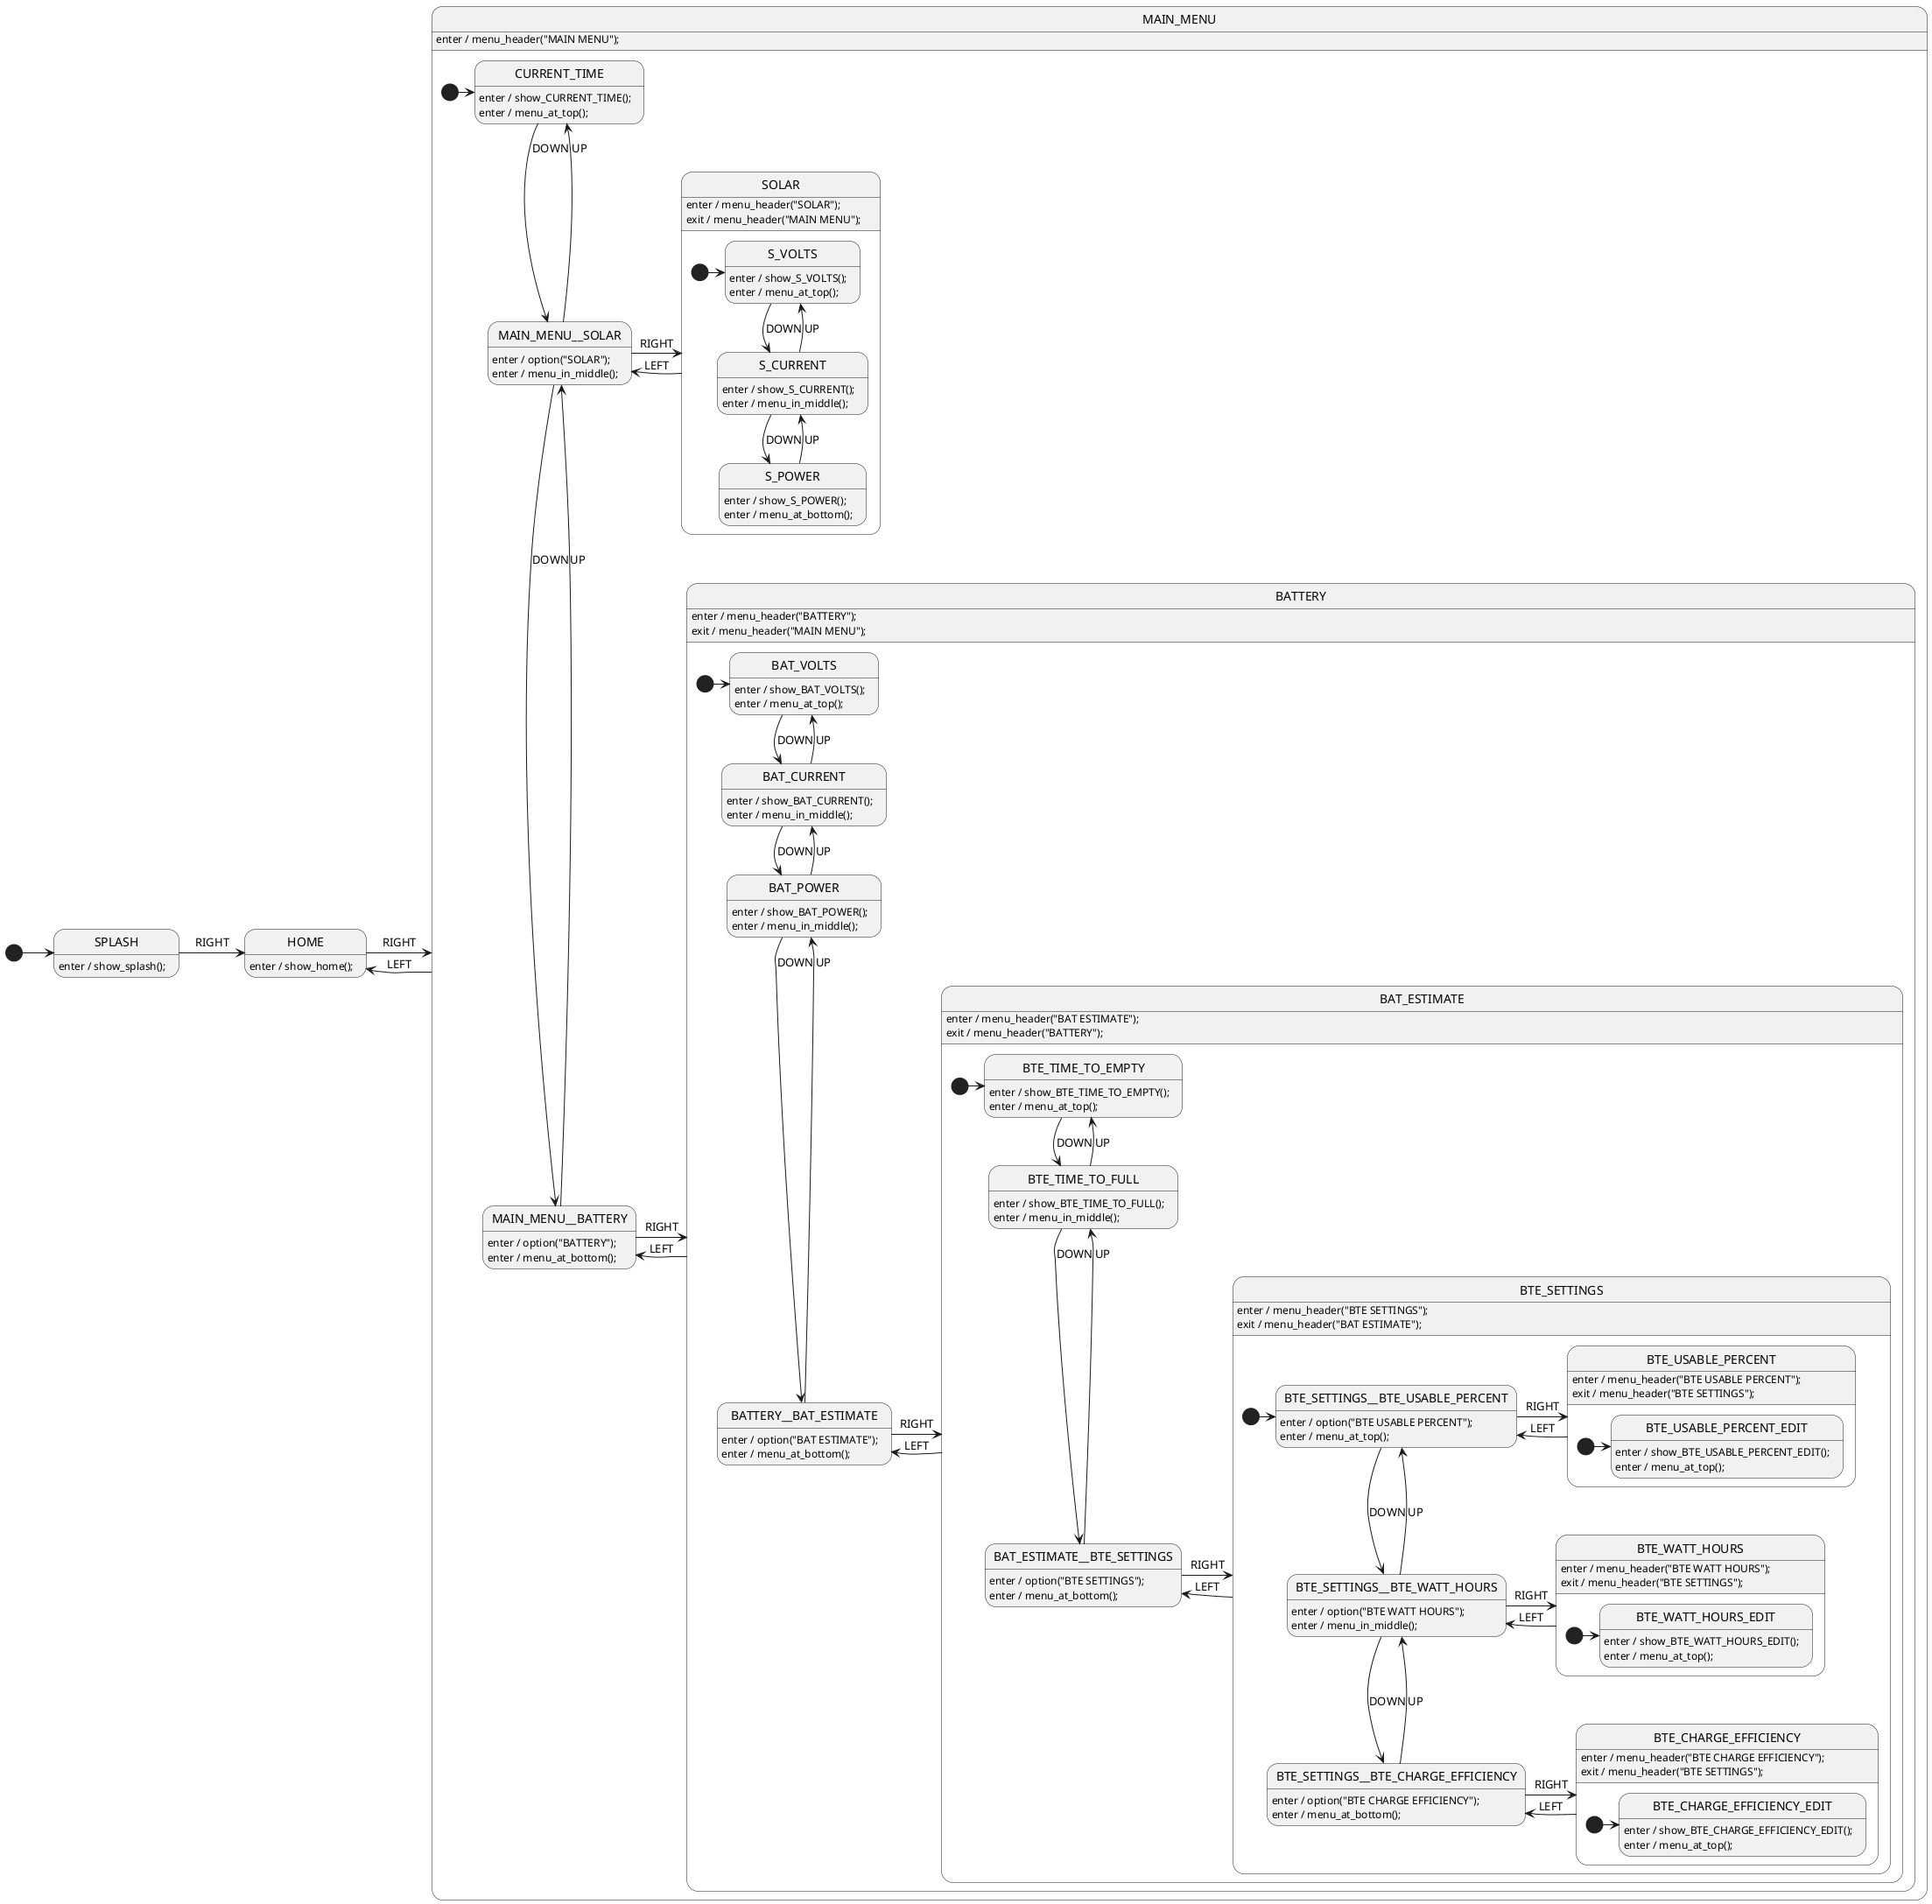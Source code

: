 @startuml SolarUiSm

' //////////////////////// STATE ORGANIZATION ///////////////////////
' Note: StateSmith treats state names and events as case insensitive.
' More info: https://github.com/StateSmith/StateSmith/wiki/PlantUML

state SPLASH
state HOME



' !!!!!!!!!!!!!!!!!!!!!!!!!!!!!!!!!!!!!!!! GEN START !!!!!!!!!!!!!!!!!!!!!!!!!!!!!!!!!!!!!!!!


state MAIN_MENU {
    [*] -> CURRENT_TIME
    state CURRENT_TIME
    state MAIN_MENU__SOLAR
    state MAIN_MENU__BATTERY

    state SOLAR {
        [*] -> S_VOLTS
        state S_VOLTS
        state S_CURRENT
        state S_POWER
    }
    state BATTERY {
        [*] -> BAT_VOLTS
        state BAT_VOLTS
        state BAT_CURRENT
        state BAT_POWER
        state BATTERY__BAT_ESTIMATE

        state BAT_ESTIMATE {
            [*] -> BTE_TIME_TO_EMPTY
            state BTE_TIME_TO_EMPTY
            state BTE_TIME_TO_FULL
            state BAT_ESTIMATE__BTE_SETTINGS

            state BTE_SETTINGS {
                [*] -> BTE_SETTINGS__BTE_USABLE_PERCENT
                state BTE_SETTINGS__BTE_USABLE_PERCENT
                state BTE_SETTINGS__BTE_WATT_HOURS
                state BTE_SETTINGS__BTE_CHARGE_EFFICIENCY

                state BTE_USABLE_PERCENT {
                    [*] -> BTE_USABLE_PERCENT_EDIT
                    state BTE_USABLE_PERCENT_EDIT
                }
                state BTE_WATT_HOURS {
                    [*] -> BTE_WATT_HOURS_EDIT
                    state BTE_WATT_HOURS_EDIT
                }
                state BTE_CHARGE_EFFICIENCY {
                    [*] -> BTE_CHARGE_EFFICIENCY_EDIT
                    state BTE_CHARGE_EFFICIENCY_EDIT
                }
            }
        }
    }
}

' MAIN_MENU
CURRENT_TIME -down-> MAIN_MENU__SOLAR : DOWN
MAIN_MENU__SOLAR -down-> MAIN_MENU__BATTERY : DOWN
MAIN_MENU__BATTERY -up-> MAIN_MENU__SOLAR : UP
MAIN_MENU__SOLAR -up-> CURRENT_TIME : UP

' SOLAR
MAIN_MENU__SOLAR -right-> SOLAR : RIGHT
SOLAR -left-> MAIN_MENU__SOLAR : LEFT
S_VOLTS -down-> S_CURRENT : DOWN
S_CURRENT -down-> S_POWER : DOWN
S_POWER -up-> S_CURRENT : UP
S_CURRENT -up-> S_VOLTS : UP

' BATTERY
MAIN_MENU__BATTERY -right-> BATTERY : RIGHT
BATTERY -left-> MAIN_MENU__BATTERY : LEFT
BAT_VOLTS -down-> BAT_CURRENT : DOWN
BAT_CURRENT -down-> BAT_POWER : DOWN
BAT_POWER -down-> BATTERY__BAT_ESTIMATE : DOWN
BATTERY__BAT_ESTIMATE -up-> BAT_POWER : UP
BAT_POWER -up-> BAT_CURRENT : UP
BAT_CURRENT -up-> BAT_VOLTS : UP

' BAT_ESTIMATE
BATTERY__BAT_ESTIMATE -right-> BAT_ESTIMATE : RIGHT
BAT_ESTIMATE -left-> BATTERY__BAT_ESTIMATE : LEFT
BTE_TIME_TO_EMPTY -down-> BTE_TIME_TO_FULL : DOWN
BTE_TIME_TO_FULL -down-> BAT_ESTIMATE__BTE_SETTINGS : DOWN
BAT_ESTIMATE__BTE_SETTINGS -up-> BTE_TIME_TO_FULL : UP
BTE_TIME_TO_FULL -up-> BTE_TIME_TO_EMPTY : UP

' BTE_SETTINGS
BAT_ESTIMATE__BTE_SETTINGS -right-> BTE_SETTINGS : RIGHT
BTE_SETTINGS -left-> BAT_ESTIMATE__BTE_SETTINGS : LEFT
BTE_SETTINGS__BTE_USABLE_PERCENT -down-> BTE_SETTINGS__BTE_WATT_HOURS : DOWN
BTE_SETTINGS__BTE_WATT_HOURS -down-> BTE_SETTINGS__BTE_CHARGE_EFFICIENCY : DOWN
BTE_SETTINGS__BTE_CHARGE_EFFICIENCY -up-> BTE_SETTINGS__BTE_WATT_HOURS : UP
BTE_SETTINGS__BTE_WATT_HOURS -up-> BTE_SETTINGS__BTE_USABLE_PERCENT : UP

' BTE_USABLE_PERCENT
BTE_SETTINGS__BTE_USABLE_PERCENT -right-> BTE_USABLE_PERCENT : RIGHT
BTE_USABLE_PERCENT -left-> BTE_SETTINGS__BTE_USABLE_PERCENT : LEFT

' BTE_WATT_HOURS
BTE_SETTINGS__BTE_WATT_HOURS -right-> BTE_WATT_HOURS : RIGHT
BTE_WATT_HOURS -left-> BTE_SETTINGS__BTE_WATT_HOURS : LEFT

' BTE_CHARGE_EFFICIENCY
BTE_SETTINGS__BTE_CHARGE_EFFICIENCY -right-> BTE_CHARGE_EFFICIENCY : RIGHT
BTE_CHARGE_EFFICIENCY -left-> BTE_SETTINGS__BTE_CHARGE_EFFICIENCY : LEFT


'EVENT HANDLERS
MAIN_MENU: enter / menu_header("MAIN MENU");
CURRENT_TIME: enter / show_CURRENT_TIME();
SOLAR: enter / menu_header("SOLAR");
SOLAR: exit / menu_header("MAIN MENU");
MAIN_MENU__SOLAR: enter / option("SOLAR");
S_VOLTS: enter / show_S_VOLTS();
S_CURRENT: enter / show_S_CURRENT();
S_POWER: enter / show_S_POWER();
BATTERY: enter / menu_header("BATTERY");
BATTERY: exit / menu_header("MAIN MENU");
MAIN_MENU__BATTERY: enter / option("BATTERY");
BAT_VOLTS: enter / show_BAT_VOLTS();
BAT_CURRENT: enter / show_BAT_CURRENT();
BAT_POWER: enter / show_BAT_POWER();
BAT_ESTIMATE: enter / menu_header("BAT ESTIMATE");
BAT_ESTIMATE: exit / menu_header("BATTERY");
BATTERY__BAT_ESTIMATE: enter / option("BAT ESTIMATE");
BTE_TIME_TO_EMPTY: enter / show_BTE_TIME_TO_EMPTY();
BTE_TIME_TO_FULL: enter / show_BTE_TIME_TO_FULL();
BTE_SETTINGS: enter / menu_header("BTE SETTINGS");
BTE_SETTINGS: exit / menu_header("BAT ESTIMATE");
BAT_ESTIMATE__BTE_SETTINGS: enter / option("BTE SETTINGS");
BTE_USABLE_PERCENT: enter / menu_header("BTE USABLE PERCENT");
BTE_USABLE_PERCENT: exit / menu_header("BTE SETTINGS");
BTE_SETTINGS__BTE_USABLE_PERCENT: enter / option("BTE USABLE PERCENT");
BTE_USABLE_PERCENT_EDIT: enter / show_BTE_USABLE_PERCENT_EDIT();
BTE_WATT_HOURS: enter / menu_header("BTE WATT HOURS");
BTE_WATT_HOURS: exit / menu_header("BTE SETTINGS");
BTE_SETTINGS__BTE_WATT_HOURS: enter / option("BTE WATT HOURS");
BTE_WATT_HOURS_EDIT: enter / show_BTE_WATT_HOURS_EDIT();
BTE_CHARGE_EFFICIENCY: enter / menu_header("BTE CHARGE EFFICIENCY");
BTE_CHARGE_EFFICIENCY: exit / menu_header("BTE SETTINGS");
BTE_SETTINGS__BTE_CHARGE_EFFICIENCY: enter / option("BTE CHARGE EFFICIENCY");
BTE_CHARGE_EFFICIENCY_EDIT: enter / show_BTE_CHARGE_EFFICIENCY_EDIT();


'MENU POSITION HANDLERS
CURRENT_TIME: enter / menu_at_top();
MAIN_MENU__SOLAR: enter / menu_in_middle();
MAIN_MENU__BATTERY: enter / menu_at_bottom();
S_VOLTS: enter / menu_at_top();
S_CURRENT: enter / menu_in_middle();
S_POWER: enter / menu_at_bottom();
BAT_VOLTS: enter / menu_at_top();
BAT_CURRENT: enter / menu_in_middle();
BAT_POWER: enter / menu_in_middle();
BATTERY__BAT_ESTIMATE: enter / menu_at_bottom();
BTE_TIME_TO_EMPTY: enter / menu_at_top();
BTE_TIME_TO_FULL: enter / menu_in_middle();
BAT_ESTIMATE__BTE_SETTINGS: enter / menu_at_bottom();
BTE_SETTINGS__BTE_USABLE_PERCENT: enter / menu_at_top();
BTE_SETTINGS__BTE_WATT_HOURS: enter / menu_in_middle();
BTE_SETTINGS__BTE_CHARGE_EFFICIENCY: enter / menu_at_bottom();
BTE_USABLE_PERCENT_EDIT: enter / menu_at_top();
BTE_WATT_HOURS_EDIT: enter / menu_at_top();
BTE_CHARGE_EFFICIENCY_EDIT: enter / menu_at_top();



' ^^^^^^^^^^^^^^^^^^^^^^^^^^^^^^^^^^^^^^^^ GEN END ^^^^^^^^^^^^^^^^^^^^^^^^^^^^^^^^^^^^^^^^

[*] -> SPLASH

SPLASH -right-> HOME: RIGHT

HOME -right-> MAIN_MENU: RIGHT
MAIN_MENU -left-> HOME: LEFT


SPLASH: enter / show_splash();
HOME: enter / show_home();


' //////////////////////// StateSmith config ////////////////////////
' The below special comment block sets the StateSmith configuration.
' More info: https://github.com/StateSmith/StateSmith/issues/335

/'! $CONFIG : toml
[SmRunnerSettings]
transpilerId = "C99"

[RenderConfig.C]
CFileExtension = ".cpp"
CFileIncludes = """
    #include "display.h"
    """
'/
@enduml